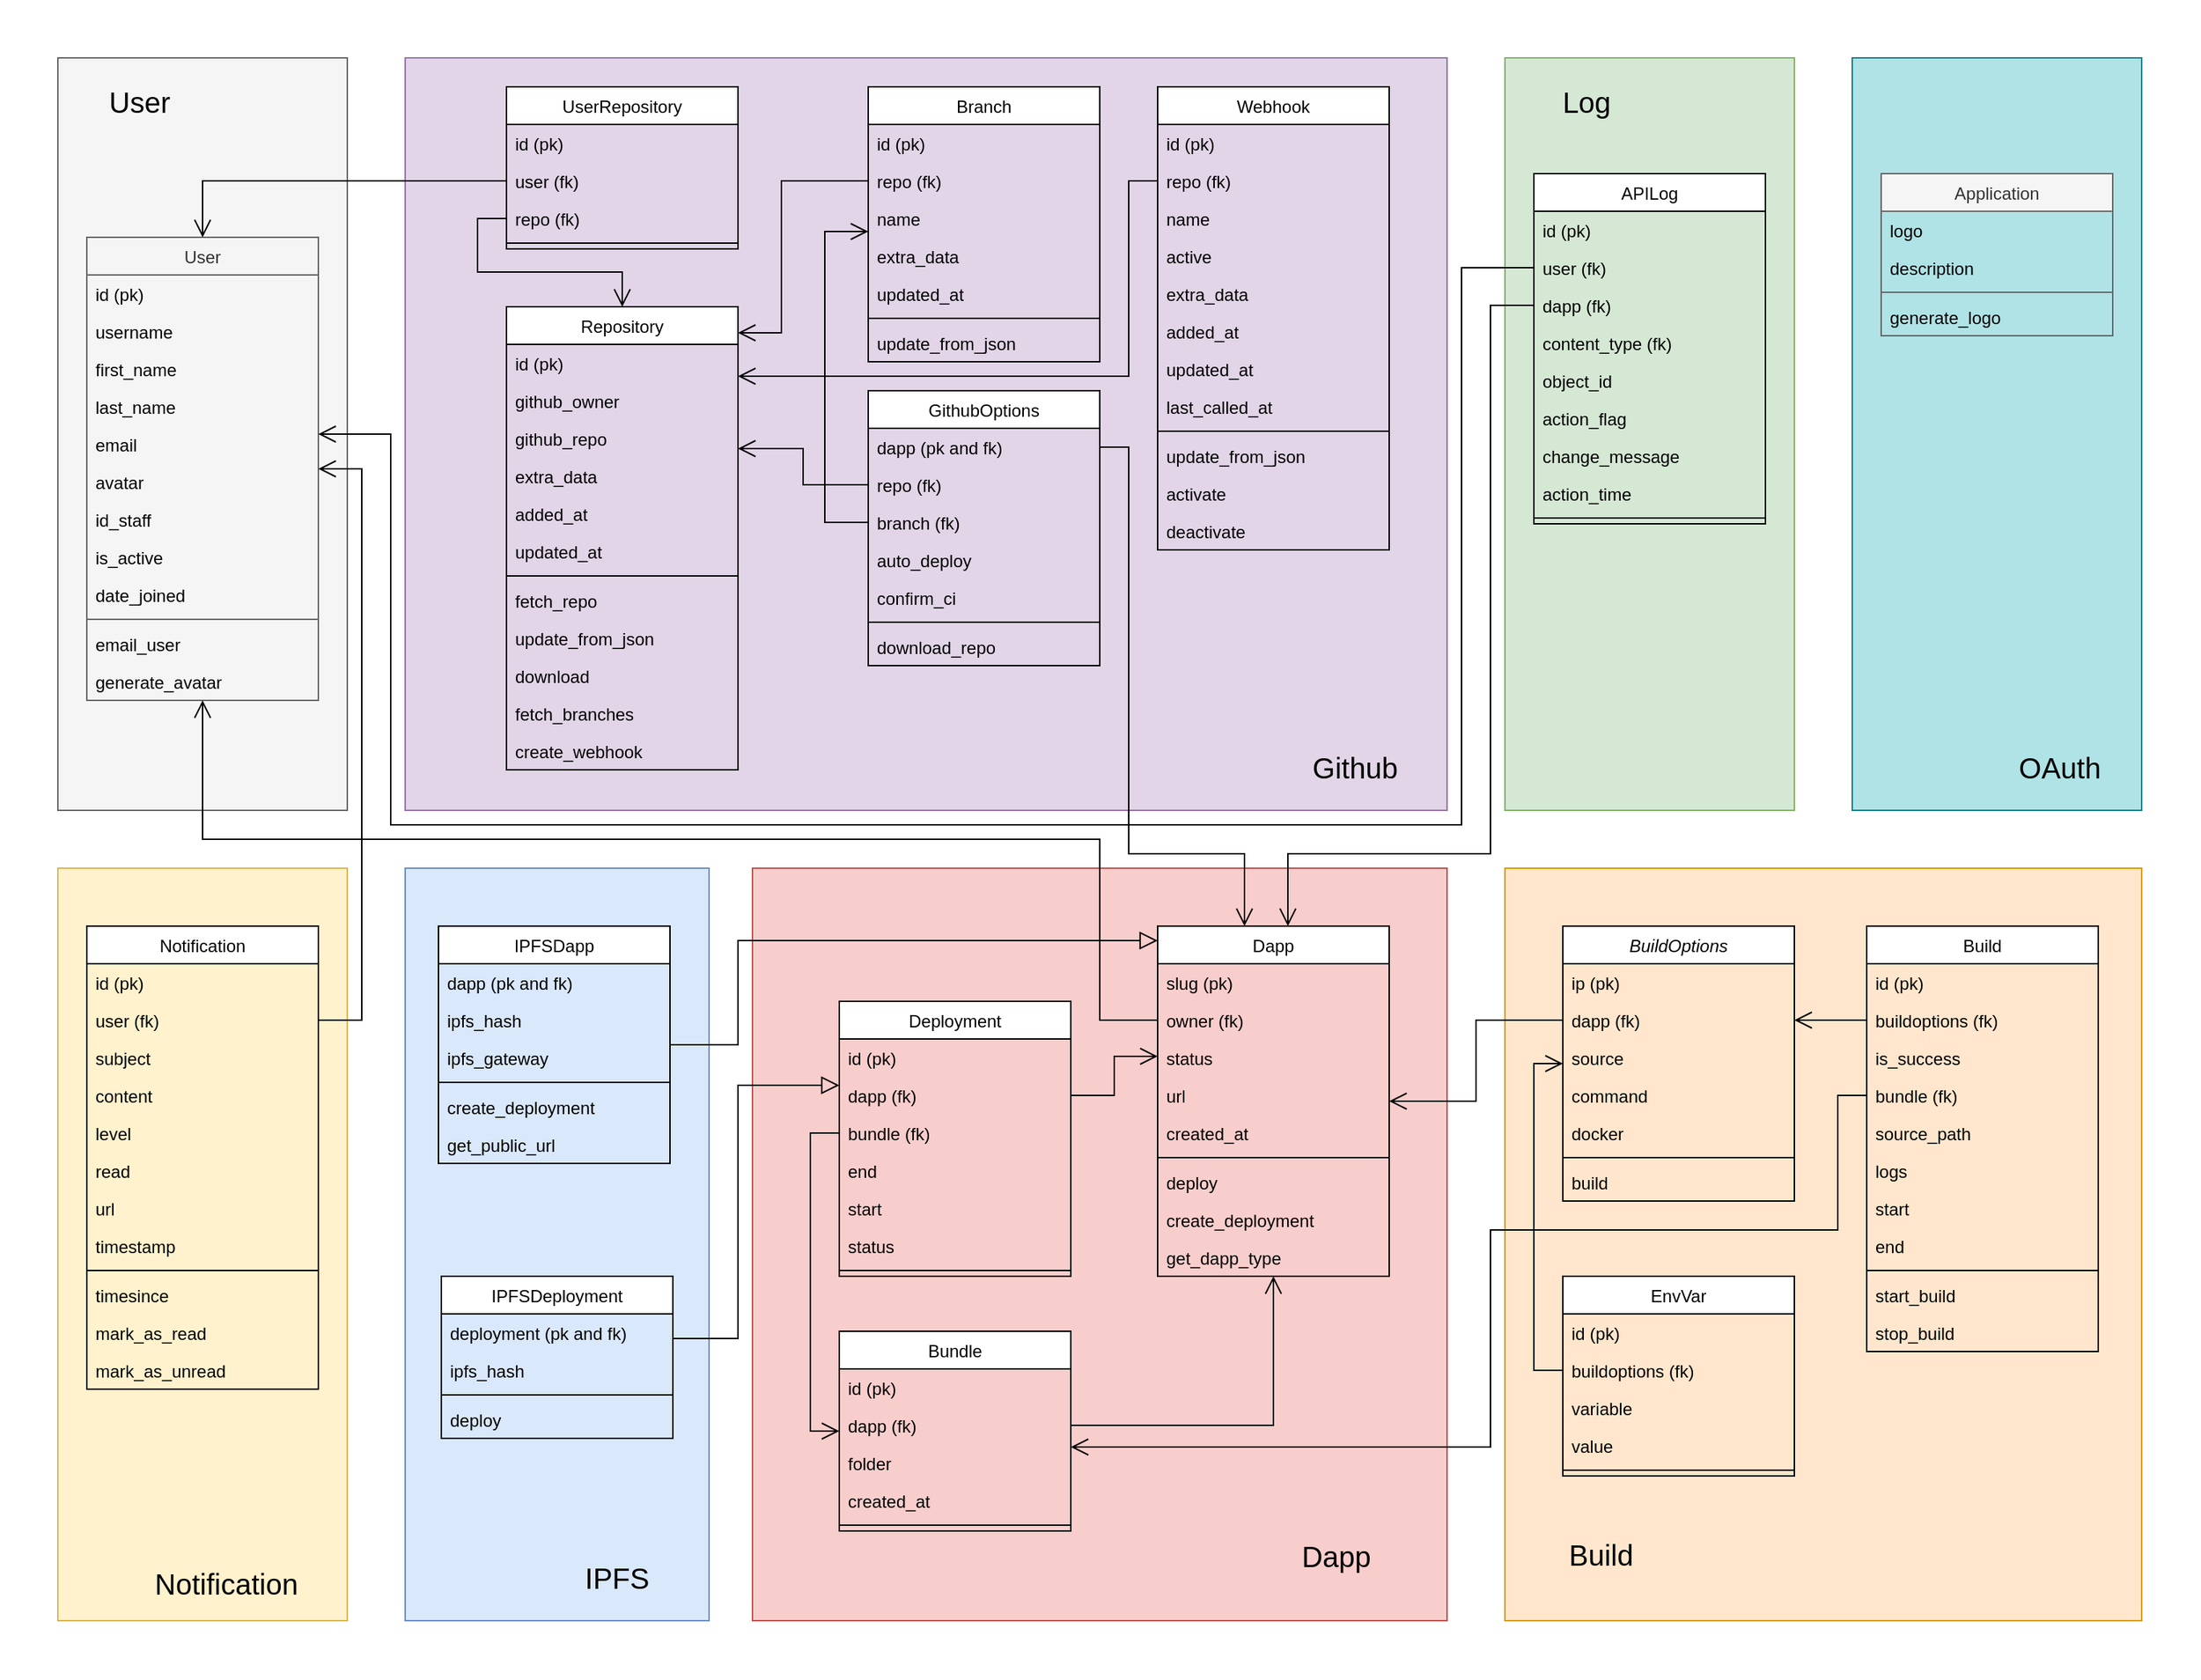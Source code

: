 <mxfile version="14.8.5" type="device"><diagram id="C5RBs43oDa-KdzZeNtuy" name="Page-1"><mxGraphModel dx="2249" dy="1978" grid="1" gridSize="10" guides="1" tooltips="1" connect="1" arrows="1" fold="1" page="1" pageScale="1" pageWidth="827" pageHeight="1169" math="0" shadow="0"><root><mxCell id="WIyWlLk6GJQsqaUBKTNV-0"/><mxCell id="WIyWlLk6GJQsqaUBKTNV-1" parent="WIyWlLk6GJQsqaUBKTNV-0"/><mxCell id="x6D1bxrvz9lNawYQZ9jo-0" value="" style="rounded=0;whiteSpace=wrap;html=1;strokeColor=none;" parent="WIyWlLk6GJQsqaUBKTNV-1" vertex="1"><mxGeometry x="-720" y="-480" width="1520" height="1160" as="geometry"/></mxCell><mxCell id="x6D1bxrvz9lNawYQZ9jo-48" value="" style="rounded=0;whiteSpace=wrap;html=1;fillColor=#fff2cc;strokeColor=#d6b656;" parent="WIyWlLk6GJQsqaUBKTNV-1" vertex="1"><mxGeometry x="-680" y="120" width="200" height="520" as="geometry"/></mxCell><mxCell id="x6D1bxrvz9lNawYQZ9jo-43" value="" style="rounded=0;whiteSpace=wrap;html=1;fillColor=#b0e3e6;strokeColor=#0e8088;" parent="WIyWlLk6GJQsqaUBKTNV-1" vertex="1"><mxGeometry x="560" y="-440" width="200" height="520" as="geometry"/></mxCell><mxCell id="Y8BlOjAgmsjIFbvAgUVB-67" value="" style="rounded=0;whiteSpace=wrap;html=1;fillColor=#f5f5f5;strokeColor=#666666;fontColor=#333333;" parent="WIyWlLk6GJQsqaUBKTNV-1" vertex="1"><mxGeometry x="-680" y="-440" width="200" height="520" as="geometry"/></mxCell><mxCell id="Y8BlOjAgmsjIFbvAgUVB-1" value="" style="rounded=0;whiteSpace=wrap;html=1;fillColor=#f8cecc;strokeColor=#b85450;" parent="WIyWlLk6GJQsqaUBKTNV-1" vertex="1"><mxGeometry x="-200" y="120" width="480" height="520" as="geometry"/></mxCell><mxCell id="Y8BlOjAgmsjIFbvAgUVB-2" value="" style="rounded=0;whiteSpace=wrap;html=1;fillColor=#e1d5e7;strokeColor=#9673a6;" parent="WIyWlLk6GJQsqaUBKTNV-1" vertex="1"><mxGeometry x="-440" y="-440" width="720" height="520" as="geometry"/></mxCell><mxCell id="Y8BlOjAgmsjIFbvAgUVB-3" value="" style="rounded=0;whiteSpace=wrap;html=1;fillColor=#dae8fc;strokeColor=#6c8ebf;" parent="WIyWlLk6GJQsqaUBKTNV-1" vertex="1"><mxGeometry x="-440" y="120" width="210" height="520" as="geometry"/></mxCell><mxCell id="Y8BlOjAgmsjIFbvAgUVB-0" value="" style="rounded=0;whiteSpace=wrap;html=1;fillColor=#ffe6cc;strokeColor=#d79b00;" parent="WIyWlLk6GJQsqaUBKTNV-1" vertex="1"><mxGeometry x="320" y="120" width="440" height="520" as="geometry"/></mxCell><mxCell id="zkfFHV4jXpPFQw0GAbJ--0" value="BuildOptions" style="swimlane;fontStyle=2;align=center;verticalAlign=top;childLayout=stackLayout;horizontal=1;startSize=26;horizontalStack=0;resizeParent=1;resizeLast=0;collapsible=1;marginBottom=0;rounded=0;shadow=0;strokeWidth=1;" parent="WIyWlLk6GJQsqaUBKTNV-1" vertex="1"><mxGeometry x="360" y="160" width="160" height="190" as="geometry"><mxRectangle x="230" y="140" width="160" height="26" as="alternateBounds"/></mxGeometry></mxCell><mxCell id="x6D1bxrvz9lNawYQZ9jo-94" value="ip (pk)" style="text;align=left;verticalAlign=top;spacingLeft=4;spacingRight=4;overflow=hidden;rotatable=0;points=[[0,0.5],[1,0.5]];portConstraint=eastwest;" parent="zkfFHV4jXpPFQw0GAbJ--0" vertex="1"><mxGeometry y="26" width="160" height="26" as="geometry"/></mxCell><mxCell id="x6D1bxrvz9lNawYQZ9jo-93" value="dapp (fk)" style="text;align=left;verticalAlign=top;spacingLeft=4;spacingRight=4;overflow=hidden;rotatable=0;points=[[0,0.5],[1,0.5]];portConstraint=eastwest;" parent="zkfFHV4jXpPFQw0GAbJ--0" vertex="1"><mxGeometry y="52" width="160" height="26" as="geometry"/></mxCell><mxCell id="zkfFHV4jXpPFQw0GAbJ--1" value="source" style="text;align=left;verticalAlign=top;spacingLeft=4;spacingRight=4;overflow=hidden;rotatable=0;points=[[0,0.5],[1,0.5]];portConstraint=eastwest;" parent="zkfFHV4jXpPFQw0GAbJ--0" vertex="1"><mxGeometry y="78" width="160" height="26" as="geometry"/></mxCell><mxCell id="zkfFHV4jXpPFQw0GAbJ--2" value="command" style="text;align=left;verticalAlign=top;spacingLeft=4;spacingRight=4;overflow=hidden;rotatable=0;points=[[0,0.5],[1,0.5]];portConstraint=eastwest;rounded=0;shadow=0;html=0;" parent="zkfFHV4jXpPFQw0GAbJ--0" vertex="1"><mxGeometry y="104" width="160" height="26" as="geometry"/></mxCell><mxCell id="zkfFHV4jXpPFQw0GAbJ--3" value="docker" style="text;align=left;verticalAlign=top;spacingLeft=4;spacingRight=4;overflow=hidden;rotatable=0;points=[[0,0.5],[1,0.5]];portConstraint=eastwest;rounded=0;shadow=0;html=0;" parent="zkfFHV4jXpPFQw0GAbJ--0" vertex="1"><mxGeometry y="130" width="160" height="26" as="geometry"/></mxCell><mxCell id="zkfFHV4jXpPFQw0GAbJ--4" value="" style="line;html=1;strokeWidth=1;align=left;verticalAlign=middle;spacingTop=-1;spacingLeft=3;spacingRight=3;rotatable=0;labelPosition=right;points=[];portConstraint=eastwest;" parent="zkfFHV4jXpPFQw0GAbJ--0" vertex="1"><mxGeometry y="156" width="160" height="8" as="geometry"/></mxCell><mxCell id="zkfFHV4jXpPFQw0GAbJ--5" value="build" style="text;align=left;verticalAlign=top;spacingLeft=4;spacingRight=4;overflow=hidden;rotatable=0;points=[[0,0.5],[1,0.5]];portConstraint=eastwest;" parent="zkfFHV4jXpPFQw0GAbJ--0" vertex="1"><mxGeometry y="164" width="160" height="26" as="geometry"/></mxCell><mxCell id="zkfFHV4jXpPFQw0GAbJ--6" value="Dapp" style="swimlane;fontStyle=0;align=center;verticalAlign=top;childLayout=stackLayout;horizontal=1;startSize=26;horizontalStack=0;resizeParent=1;resizeLast=0;collapsible=1;marginBottom=0;rounded=0;shadow=0;strokeWidth=1;" parent="WIyWlLk6GJQsqaUBKTNV-1" vertex="1"><mxGeometry x="80" y="160" width="160" height="242" as="geometry"><mxRectangle x="130" y="380" width="160" height="26" as="alternateBounds"/></mxGeometry></mxCell><mxCell id="Y8BlOjAgmsjIFbvAgUVB-21" value="slug (pk)" style="text;align=left;verticalAlign=top;spacingLeft=4;spacingRight=4;overflow=hidden;rotatable=0;points=[[0,0.5],[1,0.5]];portConstraint=eastwest;" parent="zkfFHV4jXpPFQw0GAbJ--6" vertex="1"><mxGeometry y="26" width="160" height="26" as="geometry"/></mxCell><mxCell id="x6D1bxrvz9lNawYQZ9jo-78" value="owner (fk)" style="text;align=left;verticalAlign=top;spacingLeft=4;spacingRight=4;overflow=hidden;rotatable=0;points=[[0,0.5],[1,0.5]];portConstraint=eastwest;rounded=0;shadow=0;html=0;" parent="zkfFHV4jXpPFQw0GAbJ--6" vertex="1"><mxGeometry y="52" width="160" height="26" as="geometry"/></mxCell><mxCell id="Y8BlOjAgmsjIFbvAgUVB-75" value="status" style="text;align=left;verticalAlign=top;spacingLeft=4;spacingRight=4;overflow=hidden;rotatable=0;points=[[0,0.5],[1,0.5]];portConstraint=eastwest;rounded=0;shadow=0;html=0;" parent="zkfFHV4jXpPFQw0GAbJ--6" vertex="1"><mxGeometry y="78" width="160" height="26" as="geometry"/></mxCell><mxCell id="Y8BlOjAgmsjIFbvAgUVB-22" value="url" style="text;align=left;verticalAlign=top;spacingLeft=4;spacingRight=4;overflow=hidden;rotatable=0;points=[[0,0.5],[1,0.5]];portConstraint=eastwest;rounded=0;shadow=0;html=0;" parent="zkfFHV4jXpPFQw0GAbJ--6" vertex="1"><mxGeometry y="104" width="160" height="26" as="geometry"/></mxCell><mxCell id="x6D1bxrvz9lNawYQZ9jo-74" value="created_at" style="text;align=left;verticalAlign=top;spacingLeft=4;spacingRight=4;overflow=hidden;rotatable=0;points=[[0,0.5],[1,0.5]];portConstraint=eastwest;" parent="zkfFHV4jXpPFQw0GAbJ--6" vertex="1"><mxGeometry y="130" width="160" height="26" as="geometry"/></mxCell><mxCell id="zkfFHV4jXpPFQw0GAbJ--9" value="" style="line;html=1;strokeWidth=1;align=left;verticalAlign=middle;spacingTop=-1;spacingLeft=3;spacingRight=3;rotatable=0;labelPosition=right;points=[];portConstraint=eastwest;" parent="zkfFHV4jXpPFQw0GAbJ--6" vertex="1"><mxGeometry y="156" width="160" height="8" as="geometry"/></mxCell><mxCell id="zkfFHV4jXpPFQw0GAbJ--7" value="deploy" style="text;align=left;verticalAlign=top;spacingLeft=4;spacingRight=4;overflow=hidden;rotatable=0;points=[[0,0.5],[1,0.5]];portConstraint=eastwest;" parent="zkfFHV4jXpPFQw0GAbJ--6" vertex="1"><mxGeometry y="164" width="160" height="26" as="geometry"/></mxCell><mxCell id="Y8BlOjAgmsjIFbvAgUVB-117" value="create_deployment" style="text;align=left;verticalAlign=top;spacingLeft=4;spacingRight=4;overflow=hidden;rotatable=0;points=[[0,0.5],[1,0.5]];portConstraint=eastwest;" parent="zkfFHV4jXpPFQw0GAbJ--6" vertex="1"><mxGeometry y="190" width="160" height="26" as="geometry"/></mxCell><mxCell id="Y8BlOjAgmsjIFbvAgUVB-118" value="get_dapp_type" style="text;align=left;verticalAlign=top;spacingLeft=4;spacingRight=4;overflow=hidden;rotatable=0;points=[[0,0.5],[1,0.5]];portConstraint=eastwest;" parent="zkfFHV4jXpPFQw0GAbJ--6" vertex="1"><mxGeometry y="216" width="160" height="26" as="geometry"/></mxCell><mxCell id="Y8BlOjAgmsjIFbvAgUVB-4" value="Build" style="swimlane;fontStyle=0;align=center;verticalAlign=top;childLayout=stackLayout;horizontal=1;startSize=26;horizontalStack=0;resizeParent=1;resizeLast=0;collapsible=1;marginBottom=0;rounded=0;shadow=0;strokeWidth=1;" parent="WIyWlLk6GJQsqaUBKTNV-1" vertex="1"><mxGeometry x="570" y="160" width="160" height="294" as="geometry"><mxRectangle x="550" y="140" width="160" height="26" as="alternateBounds"/></mxGeometry></mxCell><mxCell id="x6D1bxrvz9lNawYQZ9jo-96" value="id (pk)" style="text;align=left;verticalAlign=top;spacingLeft=4;spacingRight=4;overflow=hidden;rotatable=0;points=[[0,0.5],[1,0.5]];portConstraint=eastwest;" parent="Y8BlOjAgmsjIFbvAgUVB-4" vertex="1"><mxGeometry y="26" width="160" height="26" as="geometry"/></mxCell><mxCell id="x6D1bxrvz9lNawYQZ9jo-97" value="buildoptions (fk)" style="text;align=left;verticalAlign=top;spacingLeft=4;spacingRight=4;overflow=hidden;rotatable=0;points=[[0,0.5],[1,0.5]];portConstraint=eastwest;" parent="Y8BlOjAgmsjIFbvAgUVB-4" vertex="1"><mxGeometry y="52" width="160" height="26" as="geometry"/></mxCell><mxCell id="x6D1bxrvz9lNawYQZ9jo-99" value="is_success" style="text;align=left;verticalAlign=top;spacingLeft=4;spacingRight=4;overflow=hidden;rotatable=0;points=[[0,0.5],[1,0.5]];portConstraint=eastwest;" parent="Y8BlOjAgmsjIFbvAgUVB-4" vertex="1"><mxGeometry y="78" width="160" height="26" as="geometry"/></mxCell><mxCell id="x6D1bxrvz9lNawYQZ9jo-101" value="bundle (fk)" style="text;align=left;verticalAlign=top;spacingLeft=4;spacingRight=4;overflow=hidden;rotatable=0;points=[[0,0.5],[1,0.5]];portConstraint=eastwest;rounded=0;shadow=0;html=0;" parent="Y8BlOjAgmsjIFbvAgUVB-4" vertex="1"><mxGeometry y="104" width="160" height="26" as="geometry"/></mxCell><mxCell id="x6D1bxrvz9lNawYQZ9jo-102" value="source_path" style="text;align=left;verticalAlign=top;spacingLeft=4;spacingRight=4;overflow=hidden;rotatable=0;points=[[0,0.5],[1,0.5]];portConstraint=eastwest;" parent="Y8BlOjAgmsjIFbvAgUVB-4" vertex="1"><mxGeometry y="130" width="160" height="26" as="geometry"/></mxCell><mxCell id="Y8BlOjAgmsjIFbvAgUVB-5" value="logs" style="text;align=left;verticalAlign=top;spacingLeft=4;spacingRight=4;overflow=hidden;rotatable=0;points=[[0,0.5],[1,0.5]];portConstraint=eastwest;" parent="Y8BlOjAgmsjIFbvAgUVB-4" vertex="1"><mxGeometry y="156" width="160" height="26" as="geometry"/></mxCell><mxCell id="Y8BlOjAgmsjIFbvAgUVB-6" value="start" style="text;align=left;verticalAlign=top;spacingLeft=4;spacingRight=4;overflow=hidden;rotatable=0;points=[[0,0.5],[1,0.5]];portConstraint=eastwest;rounded=0;shadow=0;html=0;" parent="Y8BlOjAgmsjIFbvAgUVB-4" vertex="1"><mxGeometry y="182" width="160" height="26" as="geometry"/></mxCell><mxCell id="x6D1bxrvz9lNawYQZ9jo-100" value="end" style="text;align=left;verticalAlign=top;spacingLeft=4;spacingRight=4;overflow=hidden;rotatable=0;points=[[0,0.5],[1,0.5]];portConstraint=eastwest;rounded=0;shadow=0;html=0;" parent="Y8BlOjAgmsjIFbvAgUVB-4" vertex="1"><mxGeometry y="208" width="160" height="26" as="geometry"/></mxCell><mxCell id="Y8BlOjAgmsjIFbvAgUVB-7" value="" style="line;html=1;strokeWidth=1;align=left;verticalAlign=middle;spacingTop=-1;spacingLeft=3;spacingRight=3;rotatable=0;labelPosition=right;points=[];portConstraint=eastwest;" parent="Y8BlOjAgmsjIFbvAgUVB-4" vertex="1"><mxGeometry y="234" width="160" height="8" as="geometry"/></mxCell><mxCell id="Y8BlOjAgmsjIFbvAgUVB-16" value="start_build" style="text;align=left;verticalAlign=top;spacingLeft=4;spacingRight=4;overflow=hidden;rotatable=0;points=[[0,0.5],[1,0.5]];portConstraint=eastwest;rounded=0;shadow=0;html=0;" parent="Y8BlOjAgmsjIFbvAgUVB-4" vertex="1"><mxGeometry y="242" width="160" height="26" as="geometry"/></mxCell><mxCell id="Y8BlOjAgmsjIFbvAgUVB-17" value="stop_build" style="text;align=left;verticalAlign=top;spacingLeft=4;spacingRight=4;overflow=hidden;rotatable=0;points=[[0,0.5],[1,0.5]];portConstraint=eastwest;rounded=0;shadow=0;html=0;" parent="Y8BlOjAgmsjIFbvAgUVB-4" vertex="1"><mxGeometry y="268" width="160" height="26" as="geometry"/></mxCell><mxCell id="Y8BlOjAgmsjIFbvAgUVB-8" value="EnvVar" style="swimlane;fontStyle=0;align=center;verticalAlign=top;childLayout=stackLayout;horizontal=1;startSize=26;horizontalStack=0;resizeParent=1;resizeLast=0;collapsible=1;marginBottom=0;rounded=0;shadow=0;strokeWidth=1;" parent="WIyWlLk6GJQsqaUBKTNV-1" vertex="1"><mxGeometry x="360" y="402" width="160" height="138" as="geometry"><mxRectangle x="550" y="140" width="160" height="26" as="alternateBounds"/></mxGeometry></mxCell><mxCell id="x6D1bxrvz9lNawYQZ9jo-105" value="id (pk)" style="text;align=left;verticalAlign=top;spacingLeft=4;spacingRight=4;overflow=hidden;rotatable=0;points=[[0,0.5],[1,0.5]];portConstraint=eastwest;" parent="Y8BlOjAgmsjIFbvAgUVB-8" vertex="1"><mxGeometry y="26" width="160" height="26" as="geometry"/></mxCell><mxCell id="x6D1bxrvz9lNawYQZ9jo-104" value="buildoptions (fk)" style="text;align=left;verticalAlign=top;spacingLeft=4;spacingRight=4;overflow=hidden;rotatable=0;points=[[0,0.5],[1,0.5]];portConstraint=eastwest;" parent="Y8BlOjAgmsjIFbvAgUVB-8" vertex="1"><mxGeometry y="52" width="160" height="26" as="geometry"/></mxCell><mxCell id="Y8BlOjAgmsjIFbvAgUVB-9" value="variable" style="text;align=left;verticalAlign=top;spacingLeft=4;spacingRight=4;overflow=hidden;rotatable=0;points=[[0,0.5],[1,0.5]];portConstraint=eastwest;" parent="Y8BlOjAgmsjIFbvAgUVB-8" vertex="1"><mxGeometry y="78" width="160" height="26" as="geometry"/></mxCell><mxCell id="Y8BlOjAgmsjIFbvAgUVB-10" value="value" style="text;align=left;verticalAlign=top;spacingLeft=4;spacingRight=4;overflow=hidden;rotatable=0;points=[[0,0.5],[1,0.5]];portConstraint=eastwest;rounded=0;shadow=0;html=0;" parent="Y8BlOjAgmsjIFbvAgUVB-8" vertex="1"><mxGeometry y="104" width="160" height="26" as="geometry"/></mxCell><mxCell id="Y8BlOjAgmsjIFbvAgUVB-11" value="" style="line;html=1;strokeWidth=1;align=left;verticalAlign=middle;spacingTop=-1;spacingLeft=3;spacingRight=3;rotatable=0;labelPosition=right;points=[];portConstraint=eastwest;" parent="Y8BlOjAgmsjIFbvAgUVB-8" vertex="1"><mxGeometry y="130" width="160" height="8" as="geometry"/></mxCell><mxCell id="Y8BlOjAgmsjIFbvAgUVB-25" value="GithubOptions" style="swimlane;fontStyle=0;align=center;verticalAlign=top;childLayout=stackLayout;horizontal=1;startSize=26;horizontalStack=0;resizeParent=1;resizeLast=0;collapsible=1;marginBottom=0;rounded=0;shadow=0;strokeWidth=1;" parent="WIyWlLk6GJQsqaUBKTNV-1" vertex="1"><mxGeometry x="-120" y="-210" width="160" height="190" as="geometry"><mxRectangle x="130" y="380" width="160" height="26" as="alternateBounds"/></mxGeometry></mxCell><mxCell id="x6D1bxrvz9lNawYQZ9jo-4" value="dapp (pk and fk)" style="text;align=left;verticalAlign=top;spacingLeft=4;spacingRight=4;overflow=hidden;rotatable=0;points=[[0,0.5],[1,0.5]];portConstraint=eastwest;" parent="Y8BlOjAgmsjIFbvAgUVB-25" vertex="1"><mxGeometry y="26" width="160" height="26" as="geometry"/></mxCell><mxCell id="x6D1bxrvz9lNawYQZ9jo-6" value="repo (fk)" style="text;align=left;verticalAlign=top;spacingLeft=4;spacingRight=4;overflow=hidden;rotatable=0;points=[[0,0.5],[1,0.5]];portConstraint=eastwest;" parent="Y8BlOjAgmsjIFbvAgUVB-25" vertex="1"><mxGeometry y="52" width="160" height="26" as="geometry"/></mxCell><mxCell id="x6D1bxrvz9lNawYQZ9jo-8" value="branch (fk)" style="text;align=left;verticalAlign=top;spacingLeft=4;spacingRight=4;overflow=hidden;rotatable=0;points=[[0,0.5],[1,0.5]];portConstraint=eastwest;" parent="Y8BlOjAgmsjIFbvAgUVB-25" vertex="1"><mxGeometry y="78" width="160" height="26" as="geometry"/></mxCell><mxCell id="Y8BlOjAgmsjIFbvAgUVB-26" value="auto_deploy" style="text;align=left;verticalAlign=top;spacingLeft=4;spacingRight=4;overflow=hidden;rotatable=0;points=[[0,0.5],[1,0.5]];portConstraint=eastwest;" parent="Y8BlOjAgmsjIFbvAgUVB-25" vertex="1"><mxGeometry y="104" width="160" height="26" as="geometry"/></mxCell><mxCell id="Y8BlOjAgmsjIFbvAgUVB-116" value="confirm_ci" style="text;align=left;verticalAlign=top;spacingLeft=4;spacingRight=4;overflow=hidden;rotatable=0;points=[[0,0.5],[1,0.5]];portConstraint=eastwest;" parent="Y8BlOjAgmsjIFbvAgUVB-25" vertex="1"><mxGeometry y="130" width="160" height="26" as="geometry"/></mxCell><mxCell id="Y8BlOjAgmsjIFbvAgUVB-28" value="" style="line;html=1;strokeWidth=1;align=left;verticalAlign=middle;spacingTop=-1;spacingLeft=3;spacingRight=3;rotatable=0;labelPosition=right;points=[];portConstraint=eastwest;" parent="Y8BlOjAgmsjIFbvAgUVB-25" vertex="1"><mxGeometry y="156" width="160" height="8" as="geometry"/></mxCell><mxCell id="x6D1bxrvz9lNawYQZ9jo-1" value="download_repo" style="text;align=left;verticalAlign=top;spacingLeft=4;spacingRight=4;overflow=hidden;rotatable=0;points=[[0,0.5],[1,0.5]];portConstraint=eastwest;" parent="Y8BlOjAgmsjIFbvAgUVB-25" vertex="1"><mxGeometry y="164" width="160" height="26" as="geometry"/></mxCell><mxCell id="Y8BlOjAgmsjIFbvAgUVB-30" value="Repository" style="swimlane;fontStyle=0;align=center;verticalAlign=top;childLayout=stackLayout;horizontal=1;startSize=26;horizontalStack=0;resizeParent=1;resizeLast=0;collapsible=1;marginBottom=0;rounded=0;shadow=0;strokeWidth=1;" parent="WIyWlLk6GJQsqaUBKTNV-1" vertex="1"><mxGeometry x="-370" y="-268" width="160" height="320" as="geometry"><mxRectangle x="130" y="380" width="160" height="26" as="alternateBounds"/></mxGeometry></mxCell><mxCell id="x6D1bxrvz9lNawYQZ9jo-19" value="id (pk)" style="text;align=left;verticalAlign=top;spacingLeft=4;spacingRight=4;overflow=hidden;rotatable=0;points=[[0,0.5],[1,0.5]];portConstraint=eastwest;" parent="Y8BlOjAgmsjIFbvAgUVB-30" vertex="1"><mxGeometry y="26" width="160" height="26" as="geometry"/></mxCell><mxCell id="Y8BlOjAgmsjIFbvAgUVB-31" value="github_owner" style="text;align=left;verticalAlign=top;spacingLeft=4;spacingRight=4;overflow=hidden;rotatable=0;points=[[0,0.5],[1,0.5]];portConstraint=eastwest;" parent="Y8BlOjAgmsjIFbvAgUVB-30" vertex="1"><mxGeometry y="52" width="160" height="26" as="geometry"/></mxCell><mxCell id="Y8BlOjAgmsjIFbvAgUVB-32" value="github_repo" style="text;align=left;verticalAlign=top;spacingLeft=4;spacingRight=4;overflow=hidden;rotatable=0;points=[[0,0.5],[1,0.5]];portConstraint=eastwest;rounded=0;shadow=0;html=0;" parent="Y8BlOjAgmsjIFbvAgUVB-30" vertex="1"><mxGeometry y="78" width="160" height="26" as="geometry"/></mxCell><mxCell id="Y8BlOjAgmsjIFbvAgUVB-86" value="extra_data" style="text;align=left;verticalAlign=top;spacingLeft=4;spacingRight=4;overflow=hidden;rotatable=0;points=[[0,0.5],[1,0.5]];portConstraint=eastwest;rounded=0;shadow=0;html=0;" parent="Y8BlOjAgmsjIFbvAgUVB-30" vertex="1"><mxGeometry y="104" width="160" height="26" as="geometry"/></mxCell><mxCell id="Y8BlOjAgmsjIFbvAgUVB-87" value="added_at" style="text;align=left;verticalAlign=top;spacingLeft=4;spacingRight=4;overflow=hidden;rotatable=0;points=[[0,0.5],[1,0.5]];portConstraint=eastwest;rounded=0;shadow=0;html=0;" parent="Y8BlOjAgmsjIFbvAgUVB-30" vertex="1"><mxGeometry y="130" width="160" height="26" as="geometry"/></mxCell><mxCell id="Y8BlOjAgmsjIFbvAgUVB-88" value="updated_at" style="text;align=left;verticalAlign=top;spacingLeft=4;spacingRight=4;overflow=hidden;rotatable=0;points=[[0,0.5],[1,0.5]];portConstraint=eastwest;rounded=0;shadow=0;html=0;" parent="Y8BlOjAgmsjIFbvAgUVB-30" vertex="1"><mxGeometry y="156" width="160" height="26" as="geometry"/></mxCell><mxCell id="Y8BlOjAgmsjIFbvAgUVB-33" value="" style="line;html=1;strokeWidth=1;align=left;verticalAlign=middle;spacingTop=-1;spacingLeft=3;spacingRight=3;rotatable=0;labelPosition=right;points=[];portConstraint=eastwest;" parent="Y8BlOjAgmsjIFbvAgUVB-30" vertex="1"><mxGeometry y="182" width="160" height="8" as="geometry"/></mxCell><mxCell id="Y8BlOjAgmsjIFbvAgUVB-34" value="fetch_repo" style="text;align=left;verticalAlign=top;spacingLeft=4;spacingRight=4;overflow=hidden;rotatable=0;points=[[0,0.5],[1,0.5]];portConstraint=eastwest;" parent="Y8BlOjAgmsjIFbvAgUVB-30" vertex="1"><mxGeometry y="190" width="160" height="26" as="geometry"/></mxCell><mxCell id="Y8BlOjAgmsjIFbvAgUVB-89" value="update_from_json" style="text;align=left;verticalAlign=top;spacingLeft=4;spacingRight=4;overflow=hidden;rotatable=0;points=[[0,0.5],[1,0.5]];portConstraint=eastwest;" parent="Y8BlOjAgmsjIFbvAgUVB-30" vertex="1"><mxGeometry y="216" width="160" height="26" as="geometry"/></mxCell><mxCell id="Y8BlOjAgmsjIFbvAgUVB-90" value="download" style="text;align=left;verticalAlign=top;spacingLeft=4;spacingRight=4;overflow=hidden;rotatable=0;points=[[0,0.5],[1,0.5]];portConstraint=eastwest;" parent="Y8BlOjAgmsjIFbvAgUVB-30" vertex="1"><mxGeometry y="242" width="160" height="26" as="geometry"/></mxCell><mxCell id="Y8BlOjAgmsjIFbvAgUVB-91" value="fetch_branches" style="text;align=left;verticalAlign=top;spacingLeft=4;spacingRight=4;overflow=hidden;rotatable=0;points=[[0,0.5],[1,0.5]];portConstraint=eastwest;" parent="Y8BlOjAgmsjIFbvAgUVB-30" vertex="1"><mxGeometry y="268" width="160" height="26" as="geometry"/></mxCell><mxCell id="Y8BlOjAgmsjIFbvAgUVB-92" value="create_webhook" style="text;align=left;verticalAlign=top;spacingLeft=4;spacingRight=4;overflow=hidden;rotatable=0;points=[[0,0.5],[1,0.5]];portConstraint=eastwest;" parent="Y8BlOjAgmsjIFbvAgUVB-30" vertex="1"><mxGeometry y="294" width="160" height="26" as="geometry"/></mxCell><mxCell id="Y8BlOjAgmsjIFbvAgUVB-35" value="Branch" style="swimlane;fontStyle=0;align=center;verticalAlign=top;childLayout=stackLayout;horizontal=1;startSize=26;horizontalStack=0;resizeParent=1;resizeLast=0;collapsible=1;marginBottom=0;rounded=0;shadow=0;strokeWidth=1;" parent="WIyWlLk6GJQsqaUBKTNV-1" vertex="1"><mxGeometry x="-120" y="-420" width="160" height="190" as="geometry"><mxRectangle x="130" y="380" width="160" height="26" as="alternateBounds"/></mxGeometry></mxCell><mxCell id="x6D1bxrvz9lNawYQZ9jo-3" value="id (pk)" style="text;align=left;verticalAlign=top;spacingLeft=4;spacingRight=4;overflow=hidden;rotatable=0;points=[[0,0.5],[1,0.5]];portConstraint=eastwest;" parent="Y8BlOjAgmsjIFbvAgUVB-35" vertex="1"><mxGeometry y="26" width="160" height="26" as="geometry"/></mxCell><mxCell id="x6D1bxrvz9lNawYQZ9jo-13" value="repo (fk)" style="text;align=left;verticalAlign=top;spacingLeft=4;spacingRight=4;overflow=hidden;rotatable=0;points=[[0,0.5],[1,0.5]];portConstraint=eastwest;" parent="Y8BlOjAgmsjIFbvAgUVB-35" vertex="1"><mxGeometry y="52" width="160" height="26" as="geometry"/></mxCell><mxCell id="Y8BlOjAgmsjIFbvAgUVB-36" value="name" style="text;align=left;verticalAlign=top;spacingLeft=4;spacingRight=4;overflow=hidden;rotatable=0;points=[[0,0.5],[1,0.5]];portConstraint=eastwest;" parent="Y8BlOjAgmsjIFbvAgUVB-35" vertex="1"><mxGeometry y="78" width="160" height="26" as="geometry"/></mxCell><mxCell id="Y8BlOjAgmsjIFbvAgUVB-37" value="extra_data" style="text;align=left;verticalAlign=top;spacingLeft=4;spacingRight=4;overflow=hidden;rotatable=0;points=[[0,0.5],[1,0.5]];portConstraint=eastwest;rounded=0;shadow=0;html=0;" parent="Y8BlOjAgmsjIFbvAgUVB-35" vertex="1"><mxGeometry y="104" width="160" height="26" as="geometry"/></mxCell><mxCell id="Y8BlOjAgmsjIFbvAgUVB-94" value="updated_at" style="text;align=left;verticalAlign=top;spacingLeft=4;spacingRight=4;overflow=hidden;rotatable=0;points=[[0,0.5],[1,0.5]];portConstraint=eastwest;rounded=0;shadow=0;html=0;" parent="Y8BlOjAgmsjIFbvAgUVB-35" vertex="1"><mxGeometry y="130" width="160" height="26" as="geometry"/></mxCell><mxCell id="Y8BlOjAgmsjIFbvAgUVB-38" value="" style="line;html=1;strokeWidth=1;align=left;verticalAlign=middle;spacingTop=-1;spacingLeft=3;spacingRight=3;rotatable=0;labelPosition=right;points=[];portConstraint=eastwest;" parent="Y8BlOjAgmsjIFbvAgUVB-35" vertex="1"><mxGeometry y="156" width="160" height="8" as="geometry"/></mxCell><mxCell id="Y8BlOjAgmsjIFbvAgUVB-39" value="update_from_json" style="text;align=left;verticalAlign=top;spacingLeft=4;spacingRight=4;overflow=hidden;rotatable=0;points=[[0,0.5],[1,0.5]];portConstraint=eastwest;" parent="Y8BlOjAgmsjIFbvAgUVB-35" vertex="1"><mxGeometry y="164" width="160" height="26" as="geometry"/></mxCell><mxCell id="Y8BlOjAgmsjIFbvAgUVB-40" value="Webhook" style="swimlane;fontStyle=0;align=center;verticalAlign=top;childLayout=stackLayout;horizontal=1;startSize=26;horizontalStack=0;resizeParent=1;resizeLast=0;collapsible=1;marginBottom=0;rounded=0;shadow=0;strokeWidth=1;" parent="WIyWlLk6GJQsqaUBKTNV-1" vertex="1"><mxGeometry x="80" y="-420" width="160" height="320" as="geometry"><mxRectangle x="130" y="380" width="160" height="26" as="alternateBounds"/></mxGeometry></mxCell><mxCell id="x6D1bxrvz9lNawYQZ9jo-2" value="id (pk)" style="text;align=left;verticalAlign=top;spacingLeft=4;spacingRight=4;overflow=hidden;rotatable=0;points=[[0,0.5],[1,0.5]];portConstraint=eastwest;" parent="Y8BlOjAgmsjIFbvAgUVB-40" vertex="1"><mxGeometry y="26" width="160" height="26" as="geometry"/></mxCell><mxCell id="x6D1bxrvz9lNawYQZ9jo-10" value="repo (fk)" style="text;align=left;verticalAlign=top;spacingLeft=4;spacingRight=4;overflow=hidden;rotatable=0;points=[[0,0.5],[1,0.5]];portConstraint=eastwest;" parent="Y8BlOjAgmsjIFbvAgUVB-40" vertex="1"><mxGeometry y="52" width="160" height="26" as="geometry"/></mxCell><mxCell id="Y8BlOjAgmsjIFbvAgUVB-41" value="name" style="text;align=left;verticalAlign=top;spacingLeft=4;spacingRight=4;overflow=hidden;rotatable=0;points=[[0,0.5],[1,0.5]];portConstraint=eastwest;" parent="Y8BlOjAgmsjIFbvAgUVB-40" vertex="1"><mxGeometry y="78" width="160" height="26" as="geometry"/></mxCell><mxCell id="Y8BlOjAgmsjIFbvAgUVB-42" value="active" style="text;align=left;verticalAlign=top;spacingLeft=4;spacingRight=4;overflow=hidden;rotatable=0;points=[[0,0.5],[1,0.5]];portConstraint=eastwest;rounded=0;shadow=0;html=0;" parent="Y8BlOjAgmsjIFbvAgUVB-40" vertex="1"><mxGeometry y="104" width="160" height="26" as="geometry"/></mxCell><mxCell id="Y8BlOjAgmsjIFbvAgUVB-96" value="extra_data" style="text;align=left;verticalAlign=top;spacingLeft=4;spacingRight=4;overflow=hidden;rotatable=0;points=[[0,0.5],[1,0.5]];portConstraint=eastwest;rounded=0;shadow=0;html=0;" parent="Y8BlOjAgmsjIFbvAgUVB-40" vertex="1"><mxGeometry y="130" width="160" height="26" as="geometry"/></mxCell><mxCell id="Y8BlOjAgmsjIFbvAgUVB-97" value="added_at" style="text;align=left;verticalAlign=top;spacingLeft=4;spacingRight=4;overflow=hidden;rotatable=0;points=[[0,0.5],[1,0.5]];portConstraint=eastwest;rounded=0;shadow=0;html=0;" parent="Y8BlOjAgmsjIFbvAgUVB-40" vertex="1"><mxGeometry y="156" width="160" height="26" as="geometry"/></mxCell><mxCell id="Y8BlOjAgmsjIFbvAgUVB-98" value="updated_at" style="text;align=left;verticalAlign=top;spacingLeft=4;spacingRight=4;overflow=hidden;rotatable=0;points=[[0,0.5],[1,0.5]];portConstraint=eastwest;rounded=0;shadow=0;html=0;" parent="Y8BlOjAgmsjIFbvAgUVB-40" vertex="1"><mxGeometry y="182" width="160" height="26" as="geometry"/></mxCell><mxCell id="Y8BlOjAgmsjIFbvAgUVB-99" value="last_called_at" style="text;align=left;verticalAlign=top;spacingLeft=4;spacingRight=4;overflow=hidden;rotatable=0;points=[[0,0.5],[1,0.5]];portConstraint=eastwest;rounded=0;shadow=0;html=0;" parent="Y8BlOjAgmsjIFbvAgUVB-40" vertex="1"><mxGeometry y="208" width="160" height="26" as="geometry"/></mxCell><mxCell id="Y8BlOjAgmsjIFbvAgUVB-43" value="" style="line;html=1;strokeWidth=1;align=left;verticalAlign=middle;spacingTop=-1;spacingLeft=3;spacingRight=3;rotatable=0;labelPosition=right;points=[];portConstraint=eastwest;" parent="Y8BlOjAgmsjIFbvAgUVB-40" vertex="1"><mxGeometry y="234" width="160" height="8" as="geometry"/></mxCell><mxCell id="Y8BlOjAgmsjIFbvAgUVB-44" value="update_from_json" style="text;align=left;verticalAlign=top;spacingLeft=4;spacingRight=4;overflow=hidden;rotatable=0;points=[[0,0.5],[1,0.5]];portConstraint=eastwest;" parent="Y8BlOjAgmsjIFbvAgUVB-40" vertex="1"><mxGeometry y="242" width="160" height="26" as="geometry"/></mxCell><mxCell id="Y8BlOjAgmsjIFbvAgUVB-100" value="activate" style="text;align=left;verticalAlign=top;spacingLeft=4;spacingRight=4;overflow=hidden;rotatable=0;points=[[0,0.5],[1,0.5]];portConstraint=eastwest;" parent="Y8BlOjAgmsjIFbvAgUVB-40" vertex="1"><mxGeometry y="268" width="160" height="26" as="geometry"/></mxCell><mxCell id="Y8BlOjAgmsjIFbvAgUVB-101" value="deactivate" style="text;align=left;verticalAlign=top;spacingLeft=4;spacingRight=4;overflow=hidden;rotatable=0;points=[[0,0.5],[1,0.5]];portConstraint=eastwest;" parent="Y8BlOjAgmsjIFbvAgUVB-40" vertex="1"><mxGeometry y="294" width="160" height="26" as="geometry"/></mxCell><mxCell id="Y8BlOjAgmsjIFbvAgUVB-45" value="&lt;font style=&quot;font-size: 20px&quot;&gt;Github&lt;/font&gt;" style="text;html=1;fillColor=none;align=center;verticalAlign=middle;whiteSpace=wrap;rounded=0;shadow=0;" parent="WIyWlLk6GJQsqaUBKTNV-1" vertex="1"><mxGeometry x="180" y="40" width="73" height="20" as="geometry"/></mxCell><mxCell id="Y8BlOjAgmsjIFbvAgUVB-46" value="&lt;font style=&quot;font-size: 20px&quot;&gt;Dapp&lt;/font&gt;" style="text;html=1;strokeColor=none;fillColor=none;align=center;verticalAlign=middle;whiteSpace=wrap;rounded=0;" parent="WIyWlLk6GJQsqaUBKTNV-1" vertex="1"><mxGeometry x="167" y="585" width="73" height="20" as="geometry"/></mxCell><mxCell id="Y8BlOjAgmsjIFbvAgUVB-47" value="&lt;font style=&quot;font-size: 20px&quot;&gt;Build&lt;/font&gt;" style="text;html=1;strokeColor=none;fillColor=none;align=center;verticalAlign=middle;whiteSpace=wrap;rounded=0;" parent="WIyWlLk6GJQsqaUBKTNV-1" vertex="1"><mxGeometry x="350" y="584" width="73" height="20" as="geometry"/></mxCell><mxCell id="Y8BlOjAgmsjIFbvAgUVB-48" value="&lt;font style=&quot;font-size: 20px&quot;&gt;IPFS&lt;/font&gt;" style="text;html=1;strokeColor=none;fillColor=none;align=center;verticalAlign=middle;whiteSpace=wrap;rounded=0;" parent="WIyWlLk6GJQsqaUBKTNV-1" vertex="1"><mxGeometry x="-330" y="600" width="73" height="20" as="geometry"/></mxCell><mxCell id="Y8BlOjAgmsjIFbvAgUVB-49" value="" style="rounded=0;whiteSpace=wrap;html=1;fillColor=#d5e8d4;strokeColor=#82b366;" parent="WIyWlLk6GJQsqaUBKTNV-1" vertex="1"><mxGeometry x="320" y="-440" width="200" height="520" as="geometry"/></mxCell><mxCell id="Y8BlOjAgmsjIFbvAgUVB-50" value="&lt;font style=&quot;font-size: 20px&quot;&gt;Log&lt;/font&gt;" style="text;html=1;strokeColor=none;fillColor=none;align=center;verticalAlign=middle;whiteSpace=wrap;rounded=0;" parent="WIyWlLk6GJQsqaUBKTNV-1" vertex="1"><mxGeometry x="340" y="-420" width="73" height="20" as="geometry"/></mxCell><mxCell id="Y8BlOjAgmsjIFbvAgUVB-56" value="Deployment" style="swimlane;fontStyle=0;align=center;verticalAlign=top;childLayout=stackLayout;horizontal=1;startSize=26;horizontalStack=0;resizeParent=1;resizeLast=0;collapsible=1;marginBottom=0;rounded=0;shadow=0;strokeWidth=1;" parent="WIyWlLk6GJQsqaUBKTNV-1" vertex="1"><mxGeometry x="-140" y="212" width="160" height="190" as="geometry"><mxRectangle x="130" y="380" width="160" height="26" as="alternateBounds"/></mxGeometry></mxCell><mxCell id="x6D1bxrvz9lNawYQZ9jo-86" value="id (pk)" style="text;align=left;verticalAlign=top;spacingLeft=4;spacingRight=4;overflow=hidden;rotatable=0;points=[[0,0.5],[1,0.5]];portConstraint=eastwest;rounded=0;shadow=0;html=0;" parent="Y8BlOjAgmsjIFbvAgUVB-56" vertex="1"><mxGeometry y="26" width="160" height="26" as="geometry"/></mxCell><mxCell id="x6D1bxrvz9lNawYQZ9jo-89" value="dapp (fk)" style="text;align=left;verticalAlign=top;spacingLeft=4;spacingRight=4;overflow=hidden;rotatable=0;points=[[0,0.5],[1,0.5]];portConstraint=eastwest;" parent="Y8BlOjAgmsjIFbvAgUVB-56" vertex="1"><mxGeometry y="52" width="160" height="26" as="geometry"/></mxCell><mxCell id="x6D1bxrvz9lNawYQZ9jo-91" value="bundle (fk)" style="text;align=left;verticalAlign=top;spacingLeft=4;spacingRight=4;overflow=hidden;rotatable=0;points=[[0,0.5],[1,0.5]];portConstraint=eastwest;rounded=0;shadow=0;html=0;" parent="Y8BlOjAgmsjIFbvAgUVB-56" vertex="1"><mxGeometry y="78" width="160" height="26" as="geometry"/></mxCell><mxCell id="Y8BlOjAgmsjIFbvAgUVB-66" value="end" style="text;align=left;verticalAlign=top;spacingLeft=4;spacingRight=4;overflow=hidden;rotatable=0;points=[[0,0.5],[1,0.5]];portConstraint=eastwest;rounded=0;shadow=0;html=0;" parent="Y8BlOjAgmsjIFbvAgUVB-56" vertex="1"><mxGeometry y="104" width="160" height="26" as="geometry"/></mxCell><mxCell id="Y8BlOjAgmsjIFbvAgUVB-53" value="start" style="text;align=left;verticalAlign=top;spacingLeft=4;spacingRight=4;overflow=hidden;rotatable=0;points=[[0,0.5],[1,0.5]];portConstraint=eastwest;rounded=0;shadow=0;html=0;" parent="Y8BlOjAgmsjIFbvAgUVB-56" vertex="1"><mxGeometry y="130" width="160" height="26" as="geometry"/></mxCell><mxCell id="Y8BlOjAgmsjIFbvAgUVB-52" value="status" style="text;align=left;verticalAlign=top;spacingLeft=4;spacingRight=4;overflow=hidden;rotatable=0;points=[[0,0.5],[1,0.5]];portConstraint=eastwest;" parent="Y8BlOjAgmsjIFbvAgUVB-56" vertex="1"><mxGeometry y="156" width="160" height="26" as="geometry"/></mxCell><mxCell id="Y8BlOjAgmsjIFbvAgUVB-59" value="" style="line;html=1;strokeWidth=1;align=left;verticalAlign=middle;spacingTop=-1;spacingLeft=3;spacingRight=3;rotatable=0;labelPosition=right;points=[];portConstraint=eastwest;" parent="Y8BlOjAgmsjIFbvAgUVB-56" vertex="1"><mxGeometry y="182" width="160" height="8" as="geometry"/></mxCell><mxCell id="Y8BlOjAgmsjIFbvAgUVB-68" value="User" style="swimlane;fontStyle=0;align=center;verticalAlign=top;childLayout=stackLayout;horizontal=1;startSize=26;horizontalStack=0;resizeParent=1;resizeLast=0;collapsible=1;marginBottom=0;rounded=0;shadow=0;strokeWidth=1;fillColor=#f5f5f5;strokeColor=#666666;fontColor=#333333;" parent="WIyWlLk6GJQsqaUBKTNV-1" vertex="1"><mxGeometry x="-660" y="-316" width="160" height="320" as="geometry"><mxRectangle x="130" y="380" width="160" height="26" as="alternateBounds"/></mxGeometry></mxCell><mxCell id="Y8BlOjAgmsjIFbvAgUVB-69" value="id (pk)" style="text;align=left;verticalAlign=top;spacingLeft=4;spacingRight=4;overflow=hidden;rotatable=0;points=[[0,0.5],[1,0.5]];portConstraint=eastwest;" parent="Y8BlOjAgmsjIFbvAgUVB-68" vertex="1"><mxGeometry y="26" width="160" height="26" as="geometry"/></mxCell><mxCell id="Y8BlOjAgmsjIFbvAgUVB-70" value="username" style="text;align=left;verticalAlign=top;spacingLeft=4;spacingRight=4;overflow=hidden;rotatable=0;points=[[0,0.5],[1,0.5]];portConstraint=eastwest;rounded=0;shadow=0;html=0;" parent="Y8BlOjAgmsjIFbvAgUVB-68" vertex="1"><mxGeometry y="52" width="160" height="26" as="geometry"/></mxCell><mxCell id="x6D1bxrvz9lNawYQZ9jo-22" value="first_name" style="text;align=left;verticalAlign=top;spacingLeft=4;spacingRight=4;overflow=hidden;rotatable=0;points=[[0,0.5],[1,0.5]];portConstraint=eastwest;rounded=0;shadow=0;html=0;" parent="Y8BlOjAgmsjIFbvAgUVB-68" vertex="1"><mxGeometry y="78" width="160" height="26" as="geometry"/></mxCell><mxCell id="x6D1bxrvz9lNawYQZ9jo-23" value="last_name" style="text;align=left;verticalAlign=top;spacingLeft=4;spacingRight=4;overflow=hidden;rotatable=0;points=[[0,0.5],[1,0.5]];portConstraint=eastwest;rounded=0;shadow=0;html=0;" parent="Y8BlOjAgmsjIFbvAgUVB-68" vertex="1"><mxGeometry y="104" width="160" height="26" as="geometry"/></mxCell><mxCell id="x6D1bxrvz9lNawYQZ9jo-24" value="email" style="text;align=left;verticalAlign=top;spacingLeft=4;spacingRight=4;overflow=hidden;rotatable=0;points=[[0,0.5],[1,0.5]];portConstraint=eastwest;rounded=0;shadow=0;html=0;" parent="Y8BlOjAgmsjIFbvAgUVB-68" vertex="1"><mxGeometry y="130" width="160" height="26" as="geometry"/></mxCell><mxCell id="x6D1bxrvz9lNawYQZ9jo-25" value="avatar" style="text;align=left;verticalAlign=top;spacingLeft=4;spacingRight=4;overflow=hidden;rotatable=0;points=[[0,0.5],[1,0.5]];portConstraint=eastwest;rounded=0;shadow=0;html=0;" parent="Y8BlOjAgmsjIFbvAgUVB-68" vertex="1"><mxGeometry y="156" width="160" height="26" as="geometry"/></mxCell><mxCell id="x6D1bxrvz9lNawYQZ9jo-26" value="id_staff" style="text;align=left;verticalAlign=top;spacingLeft=4;spacingRight=4;overflow=hidden;rotatable=0;points=[[0,0.5],[1,0.5]];portConstraint=eastwest;rounded=0;shadow=0;html=0;" parent="Y8BlOjAgmsjIFbvAgUVB-68" vertex="1"><mxGeometry y="182" width="160" height="26" as="geometry"/></mxCell><mxCell id="x6D1bxrvz9lNawYQZ9jo-27" value="is_active" style="text;align=left;verticalAlign=top;spacingLeft=4;spacingRight=4;overflow=hidden;rotatable=0;points=[[0,0.5],[1,0.5]];portConstraint=eastwest;rounded=0;shadow=0;html=0;" parent="Y8BlOjAgmsjIFbvAgUVB-68" vertex="1"><mxGeometry y="208" width="160" height="26" as="geometry"/></mxCell><mxCell id="x6D1bxrvz9lNawYQZ9jo-28" value="date_joined" style="text;align=left;verticalAlign=top;spacingLeft=4;spacingRight=4;overflow=hidden;rotatable=0;points=[[0,0.5],[1,0.5]];portConstraint=eastwest;rounded=0;shadow=0;html=0;" parent="Y8BlOjAgmsjIFbvAgUVB-68" vertex="1"><mxGeometry y="234" width="160" height="26" as="geometry"/></mxCell><mxCell id="Y8BlOjAgmsjIFbvAgUVB-71" value="" style="line;html=1;strokeWidth=1;align=left;verticalAlign=middle;spacingTop=-1;spacingLeft=3;spacingRight=3;rotatable=0;labelPosition=right;points=[];portConstraint=eastwest;fillColor=#f5f5f5;strokeColor=#666666;fontColor=#333333;" parent="Y8BlOjAgmsjIFbvAgUVB-68" vertex="1"><mxGeometry y="260" width="160" height="8" as="geometry"/></mxCell><mxCell id="Y8BlOjAgmsjIFbvAgUVB-72" value="email_user" style="text;align=left;verticalAlign=top;spacingLeft=4;spacingRight=4;overflow=hidden;rotatable=0;points=[[0,0.5],[1,0.5]];portConstraint=eastwest;" parent="Y8BlOjAgmsjIFbvAgUVB-68" vertex="1"><mxGeometry y="268" width="160" height="26" as="geometry"/></mxCell><mxCell id="x6D1bxrvz9lNawYQZ9jo-29" value="generate_avatar" style="text;align=left;verticalAlign=top;spacingLeft=4;spacingRight=4;overflow=hidden;rotatable=0;points=[[0,0.5],[1,0.5]];portConstraint=eastwest;" parent="Y8BlOjAgmsjIFbvAgUVB-68" vertex="1"><mxGeometry y="294" width="160" height="26" as="geometry"/></mxCell><mxCell id="Y8BlOjAgmsjIFbvAgUVB-80" value="UserRepository" style="swimlane;fontStyle=0;align=center;verticalAlign=top;childLayout=stackLayout;horizontal=1;startSize=26;horizontalStack=0;resizeParent=1;resizeLast=0;collapsible=1;marginBottom=0;rounded=0;shadow=0;strokeWidth=1;" parent="WIyWlLk6GJQsqaUBKTNV-1" vertex="1"><mxGeometry x="-370" y="-420" width="160" height="112" as="geometry"><mxRectangle x="130" y="380" width="160" height="26" as="alternateBounds"/></mxGeometry></mxCell><mxCell id="x6D1bxrvz9lNawYQZ9jo-16" value="id (pk)" style="text;align=left;verticalAlign=top;spacingLeft=4;spacingRight=4;overflow=hidden;rotatable=0;points=[[0,0.5],[1,0.5]];portConstraint=eastwest;" parent="Y8BlOjAgmsjIFbvAgUVB-80" vertex="1"><mxGeometry y="26" width="160" height="26" as="geometry"/></mxCell><mxCell id="x6D1bxrvz9lNawYQZ9jo-17" value="user (fk)" style="text;align=left;verticalAlign=top;spacingLeft=4;spacingRight=4;overflow=hidden;rotatable=0;points=[[0,0.5],[1,0.5]];portConstraint=eastwest;" parent="Y8BlOjAgmsjIFbvAgUVB-80" vertex="1"><mxGeometry y="52" width="160" height="26" as="geometry"/></mxCell><mxCell id="x6D1bxrvz9lNawYQZ9jo-18" value="repo (fk)" style="text;align=left;verticalAlign=top;spacingLeft=4;spacingRight=4;overflow=hidden;rotatable=0;points=[[0,0.5],[1,0.5]];portConstraint=eastwest;" parent="Y8BlOjAgmsjIFbvAgUVB-80" vertex="1"><mxGeometry y="78" width="160" height="26" as="geometry"/></mxCell><mxCell id="Y8BlOjAgmsjIFbvAgUVB-83" value="" style="line;html=1;strokeWidth=1;align=left;verticalAlign=middle;spacingTop=-1;spacingLeft=3;spacingRight=3;rotatable=0;labelPosition=right;points=[];portConstraint=eastwest;" parent="Y8BlOjAgmsjIFbvAgUVB-80" vertex="1"><mxGeometry y="104" width="160" height="8" as="geometry"/></mxCell><mxCell id="x6D1bxrvz9lNawYQZ9jo-73" style="edgeStyle=orthogonalEdgeStyle;rounded=0;orthogonalLoop=1;jettySize=auto;html=1;startArrow=none;startFill=0;endArrow=block;endFill=0;startSize=10;endSize=10;" parent="WIyWlLk6GJQsqaUBKTNV-1" source="Y8BlOjAgmsjIFbvAgUVB-102" target="zkfFHV4jXpPFQw0GAbJ--6" edge="1"><mxGeometry relative="1" as="geometry"><Array as="points"><mxPoint x="-210" y="242"/><mxPoint x="-210" y="170"/></Array></mxGeometry></mxCell><mxCell id="Y8BlOjAgmsjIFbvAgUVB-102" value="IPFSDapp" style="swimlane;fontStyle=0;align=center;verticalAlign=top;childLayout=stackLayout;horizontal=1;startSize=26;horizontalStack=0;resizeParent=1;resizeLast=0;collapsible=1;marginBottom=0;rounded=0;shadow=0;strokeWidth=1;" parent="WIyWlLk6GJQsqaUBKTNV-1" vertex="1"><mxGeometry x="-417" y="160" width="160" height="164" as="geometry"><mxRectangle x="130" y="380" width="160" height="26" as="alternateBounds"/></mxGeometry></mxCell><mxCell id="x6D1bxrvz9lNawYQZ9jo-75" value="dapp (pk and fk)" style="text;align=left;verticalAlign=top;spacingLeft=4;spacingRight=4;overflow=hidden;rotatable=0;points=[[0,0.5],[1,0.5]];portConstraint=eastwest;" parent="Y8BlOjAgmsjIFbvAgUVB-102" vertex="1"><mxGeometry y="26" width="160" height="26" as="geometry"/></mxCell><mxCell id="Y8BlOjAgmsjIFbvAgUVB-103" value="ipfs_hash" style="text;align=left;verticalAlign=top;spacingLeft=4;spacingRight=4;overflow=hidden;rotatable=0;points=[[0,0.5],[1,0.5]];portConstraint=eastwest;" parent="Y8BlOjAgmsjIFbvAgUVB-102" vertex="1"><mxGeometry y="52" width="160" height="26" as="geometry"/></mxCell><mxCell id="Y8BlOjAgmsjIFbvAgUVB-105" value="ipfs_gateway" style="text;align=left;verticalAlign=top;spacingLeft=4;spacingRight=4;overflow=hidden;rotatable=0;points=[[0,0.5],[1,0.5]];portConstraint=eastwest;" parent="Y8BlOjAgmsjIFbvAgUVB-102" vertex="1"><mxGeometry y="78" width="160" height="26" as="geometry"/></mxCell><mxCell id="Y8BlOjAgmsjIFbvAgUVB-104" value="" style="line;html=1;strokeWidth=1;align=left;verticalAlign=middle;spacingTop=-1;spacingLeft=3;spacingRight=3;rotatable=0;labelPosition=right;points=[];portConstraint=eastwest;" parent="Y8BlOjAgmsjIFbvAgUVB-102" vertex="1"><mxGeometry y="104" width="160" height="8" as="geometry"/></mxCell><mxCell id="Y8BlOjAgmsjIFbvAgUVB-107" value="create_deployment" style="text;align=left;verticalAlign=top;spacingLeft=4;spacingRight=4;overflow=hidden;rotatable=0;points=[[0,0.5],[1,0.5]];portConstraint=eastwest;" parent="Y8BlOjAgmsjIFbvAgUVB-102" vertex="1"><mxGeometry y="112" width="160" height="26" as="geometry"/></mxCell><mxCell id="Y8BlOjAgmsjIFbvAgUVB-108" value="get_public_url" style="text;align=left;verticalAlign=top;spacingLeft=4;spacingRight=4;overflow=hidden;rotatable=0;points=[[0,0.5],[1,0.5]];portConstraint=eastwest;" parent="Y8BlOjAgmsjIFbvAgUVB-102" vertex="1"><mxGeometry y="138" width="160" height="26" as="geometry"/></mxCell><mxCell id="x6D1bxrvz9lNawYQZ9jo-72" style="edgeStyle=orthogonalEdgeStyle;rounded=0;orthogonalLoop=1;jettySize=auto;html=1;startArrow=none;startFill=0;endArrow=block;endFill=0;startSize=10;endSize=10;" parent="WIyWlLk6GJQsqaUBKTNV-1" source="Y8BlOjAgmsjIFbvAgUVB-109" target="Y8BlOjAgmsjIFbvAgUVB-56" edge="1"><mxGeometry relative="1" as="geometry"><Array as="points"><mxPoint x="-210" y="445"/><mxPoint x="-210" y="270"/></Array></mxGeometry></mxCell><mxCell id="Y8BlOjAgmsjIFbvAgUVB-109" value="IPFSDeployment" style="swimlane;fontStyle=0;align=center;verticalAlign=top;childLayout=stackLayout;horizontal=1;startSize=26;horizontalStack=0;resizeParent=1;resizeLast=0;collapsible=1;marginBottom=0;rounded=0;shadow=0;strokeWidth=1;" parent="WIyWlLk6GJQsqaUBKTNV-1" vertex="1"><mxGeometry x="-415" y="402" width="160" height="112" as="geometry"><mxRectangle x="130" y="380" width="160" height="26" as="alternateBounds"/></mxGeometry></mxCell><mxCell id="x6D1bxrvz9lNawYQZ9jo-76" value="deployment (pk and fk)" style="text;align=left;verticalAlign=top;spacingLeft=4;spacingRight=4;overflow=hidden;rotatable=0;points=[[0,0.5],[1,0.5]];portConstraint=eastwest;" parent="Y8BlOjAgmsjIFbvAgUVB-109" vertex="1"><mxGeometry y="26" width="160" height="26" as="geometry"/></mxCell><mxCell id="Y8BlOjAgmsjIFbvAgUVB-110" value="ipfs_hash" style="text;align=left;verticalAlign=top;spacingLeft=4;spacingRight=4;overflow=hidden;rotatable=0;points=[[0,0.5],[1,0.5]];portConstraint=eastwest;" parent="Y8BlOjAgmsjIFbvAgUVB-109" vertex="1"><mxGeometry y="52" width="160" height="26" as="geometry"/></mxCell><mxCell id="Y8BlOjAgmsjIFbvAgUVB-112" value="" style="line;html=1;strokeWidth=1;align=left;verticalAlign=middle;spacingTop=-1;spacingLeft=3;spacingRight=3;rotatable=0;labelPosition=right;points=[];portConstraint=eastwest;" parent="Y8BlOjAgmsjIFbvAgUVB-109" vertex="1"><mxGeometry y="78" width="160" height="8" as="geometry"/></mxCell><mxCell id="Y8BlOjAgmsjIFbvAgUVB-113" value="deploy" style="text;align=left;verticalAlign=top;spacingLeft=4;spacingRight=4;overflow=hidden;rotatable=0;points=[[0,0.5],[1,0.5]];portConstraint=eastwest;" parent="Y8BlOjAgmsjIFbvAgUVB-109" vertex="1"><mxGeometry y="86" width="160" height="26" as="geometry"/></mxCell><mxCell id="Y8BlOjAgmsjIFbvAgUVB-119" value="&lt;font style=&quot;font-size: 20px&quot;&gt;User&lt;/font&gt;" style="text;html=1;strokeColor=none;fillColor=none;align=center;verticalAlign=middle;whiteSpace=wrap;rounded=0;" parent="WIyWlLk6GJQsqaUBKTNV-1" vertex="1"><mxGeometry x="-660" y="-420" width="73" height="20" as="geometry"/></mxCell><mxCell id="x6D1bxrvz9lNawYQZ9jo-5" style="edgeStyle=orthogonalEdgeStyle;rounded=0;orthogonalLoop=1;jettySize=auto;html=1;startArrow=none;startFill=0;endArrow=open;endFill=0;endSize=10;startSize=10;" parent="WIyWlLk6GJQsqaUBKTNV-1" source="x6D1bxrvz9lNawYQZ9jo-4" target="zkfFHV4jXpPFQw0GAbJ--6" edge="1"><mxGeometry relative="1" as="geometry"><Array as="points"><mxPoint x="60" y="-171"/><mxPoint x="60" y="110"/><mxPoint x="140" y="110"/></Array></mxGeometry></mxCell><mxCell id="x6D1bxrvz9lNawYQZ9jo-7" style="edgeStyle=orthogonalEdgeStyle;rounded=0;orthogonalLoop=1;jettySize=auto;html=1;startArrow=none;startFill=0;endArrow=open;endFill=0;startSize=10;endSize=10;" parent="WIyWlLk6GJQsqaUBKTNV-1" source="x6D1bxrvz9lNawYQZ9jo-6" target="Y8BlOjAgmsjIFbvAgUVB-30" edge="1"><mxGeometry relative="1" as="geometry"><Array as="points"><mxPoint x="-165" y="-145"/><mxPoint x="-165" y="-170"/></Array></mxGeometry></mxCell><mxCell id="x6D1bxrvz9lNawYQZ9jo-9" style="edgeStyle=orthogonalEdgeStyle;rounded=0;orthogonalLoop=1;jettySize=auto;html=1;startArrow=none;startFill=0;endArrow=open;endFill=0;startSize=10;endSize=10;" parent="WIyWlLk6GJQsqaUBKTNV-1" source="x6D1bxrvz9lNawYQZ9jo-8" target="Y8BlOjAgmsjIFbvAgUVB-35" edge="1"><mxGeometry relative="1" as="geometry"><Array as="points"><mxPoint x="-150" y="-119"/><mxPoint x="-150" y="-320"/></Array></mxGeometry></mxCell><mxCell id="x6D1bxrvz9lNawYQZ9jo-11" style="edgeStyle=orthogonalEdgeStyle;rounded=0;orthogonalLoop=1;jettySize=auto;html=1;startArrow=none;startFill=0;endArrow=open;endFill=0;startSize=10;endSize=10;" parent="WIyWlLk6GJQsqaUBKTNV-1" source="x6D1bxrvz9lNawYQZ9jo-10" target="Y8BlOjAgmsjIFbvAgUVB-30" edge="1"><mxGeometry relative="1" as="geometry"><Array as="points"><mxPoint x="60" y="-355"/><mxPoint x="60" y="-220"/></Array></mxGeometry></mxCell><mxCell id="x6D1bxrvz9lNawYQZ9jo-14" style="edgeStyle=orthogonalEdgeStyle;rounded=0;orthogonalLoop=1;jettySize=auto;html=1;startArrow=none;startFill=0;endArrow=open;endFill=0;startSize=10;endSize=10;" parent="WIyWlLk6GJQsqaUBKTNV-1" source="x6D1bxrvz9lNawYQZ9jo-13" target="Y8BlOjAgmsjIFbvAgUVB-30" edge="1"><mxGeometry relative="1" as="geometry"><Array as="points"><mxPoint x="-180" y="-355"/><mxPoint x="-180" y="-250"/></Array></mxGeometry></mxCell><mxCell id="x6D1bxrvz9lNawYQZ9jo-20" style="edgeStyle=orthogonalEdgeStyle;rounded=0;orthogonalLoop=1;jettySize=auto;html=1;startArrow=none;startFill=0;endArrow=open;endFill=0;startSize=10;endSize=10;" parent="WIyWlLk6GJQsqaUBKTNV-1" source="x6D1bxrvz9lNawYQZ9jo-17" target="Y8BlOjAgmsjIFbvAgUVB-68" edge="1"><mxGeometry relative="1" as="geometry"/></mxCell><mxCell id="x6D1bxrvz9lNawYQZ9jo-21" style="edgeStyle=orthogonalEdgeStyle;rounded=0;orthogonalLoop=1;jettySize=auto;html=1;startArrow=none;startFill=0;endArrow=open;endFill=0;startSize=10;endSize=10;" parent="WIyWlLk6GJQsqaUBKTNV-1" source="x6D1bxrvz9lNawYQZ9jo-18" target="Y8BlOjAgmsjIFbvAgUVB-30" edge="1"><mxGeometry relative="1" as="geometry"/></mxCell><mxCell id="x6D1bxrvz9lNawYQZ9jo-31" value="Application" style="swimlane;fontStyle=0;align=center;verticalAlign=top;childLayout=stackLayout;horizontal=1;startSize=26;horizontalStack=0;resizeParent=1;resizeLast=0;collapsible=1;marginBottom=0;rounded=0;shadow=0;strokeWidth=1;fillColor=#f5f5f5;strokeColor=#666666;fontColor=#333333;" parent="WIyWlLk6GJQsqaUBKTNV-1" vertex="1"><mxGeometry x="580" y="-360" width="160" height="112" as="geometry"><mxRectangle x="550" y="140" width="160" height="26" as="alternateBounds"/></mxGeometry></mxCell><mxCell id="x6D1bxrvz9lNawYQZ9jo-32" value="logo" style="text;align=left;verticalAlign=top;spacingLeft=4;spacingRight=4;overflow=hidden;rotatable=0;points=[[0,0.5],[1,0.5]];portConstraint=eastwest;" parent="x6D1bxrvz9lNawYQZ9jo-31" vertex="1"><mxGeometry y="26" width="160" height="26" as="geometry"/></mxCell><mxCell id="x6D1bxrvz9lNawYQZ9jo-33" value="description" style="text;align=left;verticalAlign=top;spacingLeft=4;spacingRight=4;overflow=hidden;rotatable=0;points=[[0,0.5],[1,0.5]];portConstraint=eastwest;rounded=0;shadow=0;html=0;" parent="x6D1bxrvz9lNawYQZ9jo-31" vertex="1"><mxGeometry y="52" width="160" height="26" as="geometry"/></mxCell><mxCell id="x6D1bxrvz9lNawYQZ9jo-34" value="" style="line;html=1;strokeWidth=1;align=left;verticalAlign=middle;spacingTop=-1;spacingLeft=3;spacingRight=3;rotatable=0;labelPosition=right;points=[];portConstraint=eastwest;fillColor=#f5f5f5;strokeColor=#666666;fontColor=#333333;" parent="x6D1bxrvz9lNawYQZ9jo-31" vertex="1"><mxGeometry y="78" width="160" height="8" as="geometry"/></mxCell><mxCell id="x6D1bxrvz9lNawYQZ9jo-36" value="generate_logo" style="text;align=left;verticalAlign=top;spacingLeft=4;spacingRight=4;overflow=hidden;rotatable=0;points=[[0,0.5],[1,0.5]];portConstraint=eastwest;rounded=0;shadow=0;html=0;" parent="x6D1bxrvz9lNawYQZ9jo-31" vertex="1"><mxGeometry y="86" width="160" height="26" as="geometry"/></mxCell><mxCell id="x6D1bxrvz9lNawYQZ9jo-35" value="&lt;font style=&quot;font-size: 20px&quot;&gt;OAuth&lt;/font&gt;" style="text;html=1;strokeColor=none;fillColor=none;align=center;verticalAlign=middle;whiteSpace=wrap;rounded=0;" parent="WIyWlLk6GJQsqaUBKTNV-1" vertex="1"><mxGeometry x="667" y="40" width="73" height="20" as="geometry"/></mxCell><mxCell id="x6D1bxrvz9lNawYQZ9jo-37" value="APILog" style="swimlane;fontStyle=0;align=center;verticalAlign=top;childLayout=stackLayout;horizontal=1;startSize=26;horizontalStack=0;resizeParent=1;resizeLast=0;collapsible=1;marginBottom=0;rounded=0;shadow=0;strokeWidth=1;" parent="WIyWlLk6GJQsqaUBKTNV-1" vertex="1"><mxGeometry x="340" y="-360" width="160" height="242" as="geometry"><mxRectangle x="550" y="140" width="160" height="26" as="alternateBounds"/></mxGeometry></mxCell><mxCell id="x6D1bxrvz9lNawYQZ9jo-38" value="id (pk)" style="text;align=left;verticalAlign=top;spacingLeft=4;spacingRight=4;overflow=hidden;rotatable=0;points=[[0,0.5],[1,0.5]];portConstraint=eastwest;" parent="x6D1bxrvz9lNawYQZ9jo-37" vertex="1"><mxGeometry y="26" width="160" height="26" as="geometry"/></mxCell><mxCell id="x6D1bxrvz9lNawYQZ9jo-39" value="user (fk)" style="text;align=left;verticalAlign=top;spacingLeft=4;spacingRight=4;overflow=hidden;rotatable=0;points=[[0,0.5],[1,0.5]];portConstraint=eastwest;rounded=0;shadow=0;html=0;" parent="x6D1bxrvz9lNawYQZ9jo-37" vertex="1"><mxGeometry y="52" width="160" height="26" as="geometry"/></mxCell><mxCell id="x6D1bxrvz9lNawYQZ9jo-64" value="dapp (fk)" style="text;align=left;verticalAlign=top;spacingLeft=4;spacingRight=4;overflow=hidden;rotatable=0;points=[[0,0.5],[1,0.5]];portConstraint=eastwest;rounded=0;shadow=0;html=0;" parent="x6D1bxrvz9lNawYQZ9jo-37" vertex="1"><mxGeometry y="78" width="160" height="26" as="geometry"/></mxCell><mxCell id="x6D1bxrvz9lNawYQZ9jo-65" value="content_type (fk)" style="text;align=left;verticalAlign=top;spacingLeft=4;spacingRight=4;overflow=hidden;rotatable=0;points=[[0,0.5],[1,0.5]];portConstraint=eastwest;rounded=0;shadow=0;html=0;" parent="x6D1bxrvz9lNawYQZ9jo-37" vertex="1"><mxGeometry y="104" width="160" height="26" as="geometry"/></mxCell><mxCell id="x6D1bxrvz9lNawYQZ9jo-66" value="object_id" style="text;align=left;verticalAlign=top;spacingLeft=4;spacingRight=4;overflow=hidden;rotatable=0;points=[[0,0.5],[1,0.5]];portConstraint=eastwest;rounded=0;shadow=0;html=0;" parent="x6D1bxrvz9lNawYQZ9jo-37" vertex="1"><mxGeometry y="130" width="160" height="26" as="geometry"/></mxCell><mxCell id="x6D1bxrvz9lNawYQZ9jo-67" value="action_flag" style="text;align=left;verticalAlign=top;spacingLeft=4;spacingRight=4;overflow=hidden;rotatable=0;points=[[0,0.5],[1,0.5]];portConstraint=eastwest;rounded=0;shadow=0;html=0;" parent="x6D1bxrvz9lNawYQZ9jo-37" vertex="1"><mxGeometry y="156" width="160" height="26" as="geometry"/></mxCell><mxCell id="x6D1bxrvz9lNawYQZ9jo-68" value="change_message" style="text;align=left;verticalAlign=top;spacingLeft=4;spacingRight=4;overflow=hidden;rotatable=0;points=[[0,0.5],[1,0.5]];portConstraint=eastwest;rounded=0;shadow=0;html=0;" parent="x6D1bxrvz9lNawYQZ9jo-37" vertex="1"><mxGeometry y="182" width="160" height="26" as="geometry"/></mxCell><mxCell id="x6D1bxrvz9lNawYQZ9jo-69" value="action_time" style="text;align=left;verticalAlign=top;spacingLeft=4;spacingRight=4;overflow=hidden;rotatable=0;points=[[0,0.5],[1,0.5]];portConstraint=eastwest;rounded=0;shadow=0;html=0;" parent="x6D1bxrvz9lNawYQZ9jo-37" vertex="1"><mxGeometry y="208" width="160" height="26" as="geometry"/></mxCell><mxCell id="x6D1bxrvz9lNawYQZ9jo-40" value="" style="line;html=1;strokeWidth=1;align=left;verticalAlign=middle;spacingTop=-1;spacingLeft=3;spacingRight=3;rotatable=0;labelPosition=right;points=[];portConstraint=eastwest;" parent="x6D1bxrvz9lNawYQZ9jo-37" vertex="1"><mxGeometry y="234" width="160" height="8" as="geometry"/></mxCell><mxCell id="x6D1bxrvz9lNawYQZ9jo-51" value="&lt;font style=&quot;font-size: 20px&quot;&gt;Notification&lt;/font&gt;" style="text;html=1;strokeColor=none;fillColor=none;align=center;verticalAlign=middle;whiteSpace=wrap;rounded=0;" parent="WIyWlLk6GJQsqaUBKTNV-1" vertex="1"><mxGeometry x="-620" y="604" width="113" height="20" as="geometry"/></mxCell><mxCell id="x6D1bxrvz9lNawYQZ9jo-52" value="Notification" style="swimlane;fontStyle=0;align=center;verticalAlign=top;childLayout=stackLayout;horizontal=1;startSize=26;horizontalStack=0;resizeParent=1;resizeLast=0;collapsible=1;marginBottom=0;rounded=0;shadow=0;strokeWidth=1;" parent="WIyWlLk6GJQsqaUBKTNV-1" vertex="1"><mxGeometry x="-660" y="160" width="160" height="320" as="geometry"><mxRectangle x="130" y="380" width="160" height="26" as="alternateBounds"/></mxGeometry></mxCell><mxCell id="x6D1bxrvz9lNawYQZ9jo-53" value="id (pk)" style="text;align=left;verticalAlign=top;spacingLeft=4;spacingRight=4;overflow=hidden;rotatable=0;points=[[0,0.5],[1,0.5]];portConstraint=eastwest;" parent="x6D1bxrvz9lNawYQZ9jo-52" vertex="1"><mxGeometry y="26" width="160" height="26" as="geometry"/></mxCell><mxCell id="x6D1bxrvz9lNawYQZ9jo-58" value="user (fk)" style="text;align=left;verticalAlign=top;spacingLeft=4;spacingRight=4;overflow=hidden;rotatable=0;points=[[0,0.5],[1,0.5]];portConstraint=eastwest;" parent="x6D1bxrvz9lNawYQZ9jo-52" vertex="1"><mxGeometry y="52" width="160" height="26" as="geometry"/></mxCell><mxCell id="x6D1bxrvz9lNawYQZ9jo-54" value="subject" style="text;align=left;verticalAlign=top;spacingLeft=4;spacingRight=4;overflow=hidden;rotatable=0;points=[[0,0.5],[1,0.5]];portConstraint=eastwest;" parent="x6D1bxrvz9lNawYQZ9jo-52" vertex="1"><mxGeometry y="78" width="160" height="26" as="geometry"/></mxCell><mxCell id="x6D1bxrvz9lNawYQZ9jo-60" value="content" style="text;align=left;verticalAlign=top;spacingLeft=4;spacingRight=4;overflow=hidden;rotatable=0;points=[[0,0.5],[1,0.5]];portConstraint=eastwest;" parent="x6D1bxrvz9lNawYQZ9jo-52" vertex="1"><mxGeometry y="104" width="160" height="26" as="geometry"/></mxCell><mxCell id="BCkvHK5JJk_W9gn8aLoI-0" value="level" style="text;align=left;verticalAlign=top;spacingLeft=4;spacingRight=4;overflow=hidden;rotatable=0;points=[[0,0.5],[1,0.5]];portConstraint=eastwest;" vertex="1" parent="x6D1bxrvz9lNawYQZ9jo-52"><mxGeometry y="130" width="160" height="26" as="geometry"/></mxCell><mxCell id="x6D1bxrvz9lNawYQZ9jo-61" value="read" style="text;align=left;verticalAlign=top;spacingLeft=4;spacingRight=4;overflow=hidden;rotatable=0;points=[[0,0.5],[1,0.5]];portConstraint=eastwest;" parent="x6D1bxrvz9lNawYQZ9jo-52" vertex="1"><mxGeometry y="156" width="160" height="26" as="geometry"/></mxCell><mxCell id="x6D1bxrvz9lNawYQZ9jo-62" value="url" style="text;align=left;verticalAlign=top;spacingLeft=4;spacingRight=4;overflow=hidden;rotatable=0;points=[[0,0.5],[1,0.5]];portConstraint=eastwest;" parent="x6D1bxrvz9lNawYQZ9jo-52" vertex="1"><mxGeometry y="182" width="160" height="26" as="geometry"/></mxCell><mxCell id="x6D1bxrvz9lNawYQZ9jo-63" value="timestamp" style="text;align=left;verticalAlign=top;spacingLeft=4;spacingRight=4;overflow=hidden;rotatable=0;points=[[0,0.5],[1,0.5]];portConstraint=eastwest;" parent="x6D1bxrvz9lNawYQZ9jo-52" vertex="1"><mxGeometry y="208" width="160" height="26" as="geometry"/></mxCell><mxCell id="x6D1bxrvz9lNawYQZ9jo-55" value="" style="line;html=1;strokeWidth=1;align=left;verticalAlign=middle;spacingTop=-1;spacingLeft=3;spacingRight=3;rotatable=0;labelPosition=right;points=[];portConstraint=eastwest;" parent="x6D1bxrvz9lNawYQZ9jo-52" vertex="1"><mxGeometry y="234" width="160" height="8" as="geometry"/></mxCell><mxCell id="BCkvHK5JJk_W9gn8aLoI-2" value="timesince" style="text;align=left;verticalAlign=top;spacingLeft=4;spacingRight=4;overflow=hidden;rotatable=0;points=[[0,0.5],[1,0.5]];portConstraint=eastwest;" vertex="1" parent="x6D1bxrvz9lNawYQZ9jo-52"><mxGeometry y="242" width="160" height="26" as="geometry"/></mxCell><mxCell id="x6D1bxrvz9lNawYQZ9jo-57" value="mark_as_read" style="text;align=left;verticalAlign=top;spacingLeft=4;spacingRight=4;overflow=hidden;rotatable=0;points=[[0,0.5],[1,0.5]];portConstraint=eastwest;" parent="x6D1bxrvz9lNawYQZ9jo-52" vertex="1"><mxGeometry y="268" width="160" height="26" as="geometry"/></mxCell><mxCell id="BCkvHK5JJk_W9gn8aLoI-1" value="mark_as_unread" style="text;align=left;verticalAlign=top;spacingLeft=4;spacingRight=4;overflow=hidden;rotatable=0;points=[[0,0.5],[1,0.5]];portConstraint=eastwest;" vertex="1" parent="x6D1bxrvz9lNawYQZ9jo-52"><mxGeometry y="294" width="160" height="26" as="geometry"/></mxCell><mxCell id="x6D1bxrvz9lNawYQZ9jo-59" style="edgeStyle=orthogonalEdgeStyle;rounded=0;orthogonalLoop=1;jettySize=auto;html=1;startArrow=none;startFill=0;endArrow=open;endFill=0;startSize=10;endSize=10;" parent="WIyWlLk6GJQsqaUBKTNV-1" source="x6D1bxrvz9lNawYQZ9jo-58" target="Y8BlOjAgmsjIFbvAgUVB-68" edge="1"><mxGeometry relative="1" as="geometry"><Array as="points"><mxPoint x="-470" y="225"/><mxPoint x="-470" y="-156"/></Array></mxGeometry></mxCell><mxCell id="x6D1bxrvz9lNawYQZ9jo-70" style="edgeStyle=orthogonalEdgeStyle;rounded=0;orthogonalLoop=1;jettySize=auto;html=1;startArrow=none;startFill=0;endArrow=open;endFill=0;startSize=10;endSize=10;" parent="WIyWlLk6GJQsqaUBKTNV-1" source="x6D1bxrvz9lNawYQZ9jo-39" target="Y8BlOjAgmsjIFbvAgUVB-68" edge="1"><mxGeometry relative="1" as="geometry"><Array as="points"><mxPoint x="290" y="-295"/><mxPoint x="290" y="90"/><mxPoint x="-450" y="90"/><mxPoint x="-450" y="-180"/></Array></mxGeometry></mxCell><mxCell id="x6D1bxrvz9lNawYQZ9jo-71" style="edgeStyle=orthogonalEdgeStyle;rounded=0;orthogonalLoop=1;jettySize=auto;html=1;startArrow=none;startFill=0;endArrow=open;endFill=0;startSize=10;endSize=10;" parent="WIyWlLk6GJQsqaUBKTNV-1" source="x6D1bxrvz9lNawYQZ9jo-64" target="zkfFHV4jXpPFQw0GAbJ--6" edge="1"><mxGeometry relative="1" as="geometry"><Array as="points"><mxPoint x="310" y="-269"/><mxPoint x="310" y="110"/><mxPoint x="170" y="110"/></Array></mxGeometry></mxCell><mxCell id="x6D1bxrvz9lNawYQZ9jo-79" style="edgeStyle=orthogonalEdgeStyle;rounded=0;orthogonalLoop=1;jettySize=auto;html=1;startArrow=none;startFill=0;endArrow=open;endFill=0;startSize=10;endSize=10;" parent="WIyWlLk6GJQsqaUBKTNV-1" source="x6D1bxrvz9lNawYQZ9jo-78" target="Y8BlOjAgmsjIFbvAgUVB-68" edge="1"><mxGeometry relative="1" as="geometry"><Array as="points"><mxPoint x="40" y="225"/><mxPoint x="40" y="100"/><mxPoint x="-580" y="100"/></Array></mxGeometry></mxCell><mxCell id="x6D1bxrvz9lNawYQZ9jo-81" value="Bundle" style="swimlane;fontStyle=0;align=center;verticalAlign=top;childLayout=stackLayout;horizontal=1;startSize=26;horizontalStack=0;resizeParent=1;resizeLast=0;collapsible=1;marginBottom=0;rounded=0;shadow=0;strokeWidth=1;" parent="WIyWlLk6GJQsqaUBKTNV-1" vertex="1"><mxGeometry x="-140" y="440" width="160" height="138" as="geometry"><mxRectangle x="130" y="380" width="160" height="26" as="alternateBounds"/></mxGeometry></mxCell><mxCell id="x6D1bxrvz9lNawYQZ9jo-82" value="id (pk)" style="text;align=left;verticalAlign=top;spacingLeft=4;spacingRight=4;overflow=hidden;rotatable=0;points=[[0,0.5],[1,0.5]];portConstraint=eastwest;rounded=0;shadow=0;html=0;" parent="x6D1bxrvz9lNawYQZ9jo-81" vertex="1"><mxGeometry y="26" width="160" height="26" as="geometry"/></mxCell><mxCell id="x6D1bxrvz9lNawYQZ9jo-83" value="dapp (fk)" style="text;align=left;verticalAlign=top;spacingLeft=4;spacingRight=4;overflow=hidden;rotatable=0;points=[[0,0.5],[1,0.5]];portConstraint=eastwest;rounded=0;shadow=0;html=0;" parent="x6D1bxrvz9lNawYQZ9jo-81" vertex="1"><mxGeometry y="52" width="160" height="26" as="geometry"/></mxCell><mxCell id="x6D1bxrvz9lNawYQZ9jo-84" value="folder" style="text;align=left;verticalAlign=top;spacingLeft=4;spacingRight=4;overflow=hidden;rotatable=0;points=[[0,0.5],[1,0.5]];portConstraint=eastwest;" parent="x6D1bxrvz9lNawYQZ9jo-81" vertex="1"><mxGeometry y="78" width="160" height="26" as="geometry"/></mxCell><mxCell id="x6D1bxrvz9lNawYQZ9jo-88" value="created_at" style="text;align=left;verticalAlign=top;spacingLeft=4;spacingRight=4;overflow=hidden;rotatable=0;points=[[0,0.5],[1,0.5]];portConstraint=eastwest;" parent="x6D1bxrvz9lNawYQZ9jo-81" vertex="1"><mxGeometry y="104" width="160" height="26" as="geometry"/></mxCell><mxCell id="x6D1bxrvz9lNawYQZ9jo-85" value="" style="line;html=1;strokeWidth=1;align=left;verticalAlign=middle;spacingTop=-1;spacingLeft=3;spacingRight=3;rotatable=0;labelPosition=right;points=[];portConstraint=eastwest;" parent="x6D1bxrvz9lNawYQZ9jo-81" vertex="1"><mxGeometry y="130" width="160" height="8" as="geometry"/></mxCell><mxCell id="x6D1bxrvz9lNawYQZ9jo-87" style="edgeStyle=orthogonalEdgeStyle;rounded=0;orthogonalLoop=1;jettySize=auto;html=1;startArrow=none;startFill=0;endArrow=open;endFill=0;startSize=10;endSize=10;" parent="WIyWlLk6GJQsqaUBKTNV-1" source="x6D1bxrvz9lNawYQZ9jo-83" target="zkfFHV4jXpPFQw0GAbJ--6" edge="1"><mxGeometry relative="1" as="geometry"/></mxCell><mxCell id="x6D1bxrvz9lNawYQZ9jo-90" style="edgeStyle=orthogonalEdgeStyle;rounded=0;orthogonalLoop=1;jettySize=auto;html=1;startArrow=none;startFill=0;endArrow=open;endFill=0;startSize=10;endSize=10;" parent="WIyWlLk6GJQsqaUBKTNV-1" source="x6D1bxrvz9lNawYQZ9jo-89" target="zkfFHV4jXpPFQw0GAbJ--6" edge="1"><mxGeometry relative="1" as="geometry"><Array as="points"><mxPoint x="50" y="277"/><mxPoint x="50" y="250"/></Array></mxGeometry></mxCell><mxCell id="x6D1bxrvz9lNawYQZ9jo-92" style="edgeStyle=orthogonalEdgeStyle;rounded=0;orthogonalLoop=1;jettySize=auto;html=1;startArrow=none;startFill=0;endArrow=open;endFill=0;startSize=10;endSize=10;" parent="WIyWlLk6GJQsqaUBKTNV-1" source="x6D1bxrvz9lNawYQZ9jo-91" target="x6D1bxrvz9lNawYQZ9jo-81" edge="1"><mxGeometry relative="1" as="geometry"><Array as="points"><mxPoint x="-160" y="303"/><mxPoint x="-160" y="509"/></Array></mxGeometry></mxCell><mxCell id="x6D1bxrvz9lNawYQZ9jo-95" style="edgeStyle=orthogonalEdgeStyle;rounded=0;orthogonalLoop=1;jettySize=auto;html=1;startArrow=none;startFill=0;endArrow=open;endFill=0;startSize=10;endSize=10;" parent="WIyWlLk6GJQsqaUBKTNV-1" source="x6D1bxrvz9lNawYQZ9jo-93" target="zkfFHV4jXpPFQw0GAbJ--6" edge="1"><mxGeometry relative="1" as="geometry"/></mxCell><mxCell id="x6D1bxrvz9lNawYQZ9jo-98" style="edgeStyle=orthogonalEdgeStyle;rounded=0;orthogonalLoop=1;jettySize=auto;html=1;startArrow=none;startFill=0;endArrow=open;endFill=0;startSize=10;endSize=10;" parent="WIyWlLk6GJQsqaUBKTNV-1" source="x6D1bxrvz9lNawYQZ9jo-97" target="zkfFHV4jXpPFQw0GAbJ--0" edge="1"><mxGeometry relative="1" as="geometry"><Array as="points"><mxPoint x="540" y="225"/><mxPoint x="540" y="225"/></Array></mxGeometry></mxCell><mxCell id="x6D1bxrvz9lNawYQZ9jo-103" style="edgeStyle=orthogonalEdgeStyle;rounded=0;orthogonalLoop=1;jettySize=auto;html=1;startArrow=none;startFill=0;endArrow=open;endFill=0;startSize=10;endSize=10;" parent="WIyWlLk6GJQsqaUBKTNV-1" source="x6D1bxrvz9lNawYQZ9jo-101" target="x6D1bxrvz9lNawYQZ9jo-81" edge="1"><mxGeometry relative="1" as="geometry"><Array as="points"><mxPoint x="550" y="277"/><mxPoint x="550" y="370"/><mxPoint x="310" y="370"/><mxPoint x="310" y="520"/></Array></mxGeometry></mxCell><mxCell id="x6D1bxrvz9lNawYQZ9jo-106" style="edgeStyle=orthogonalEdgeStyle;rounded=0;orthogonalLoop=1;jettySize=auto;html=1;startArrow=none;startFill=0;endArrow=open;endFill=0;startSize=10;endSize=10;" parent="WIyWlLk6GJQsqaUBKTNV-1" source="x6D1bxrvz9lNawYQZ9jo-104" target="zkfFHV4jXpPFQw0GAbJ--0" edge="1"><mxGeometry relative="1" as="geometry"><Array as="points"><mxPoint x="340" y="467"/><mxPoint x="340" y="255"/></Array></mxGeometry></mxCell></root></mxGraphModel></diagram></mxfile>